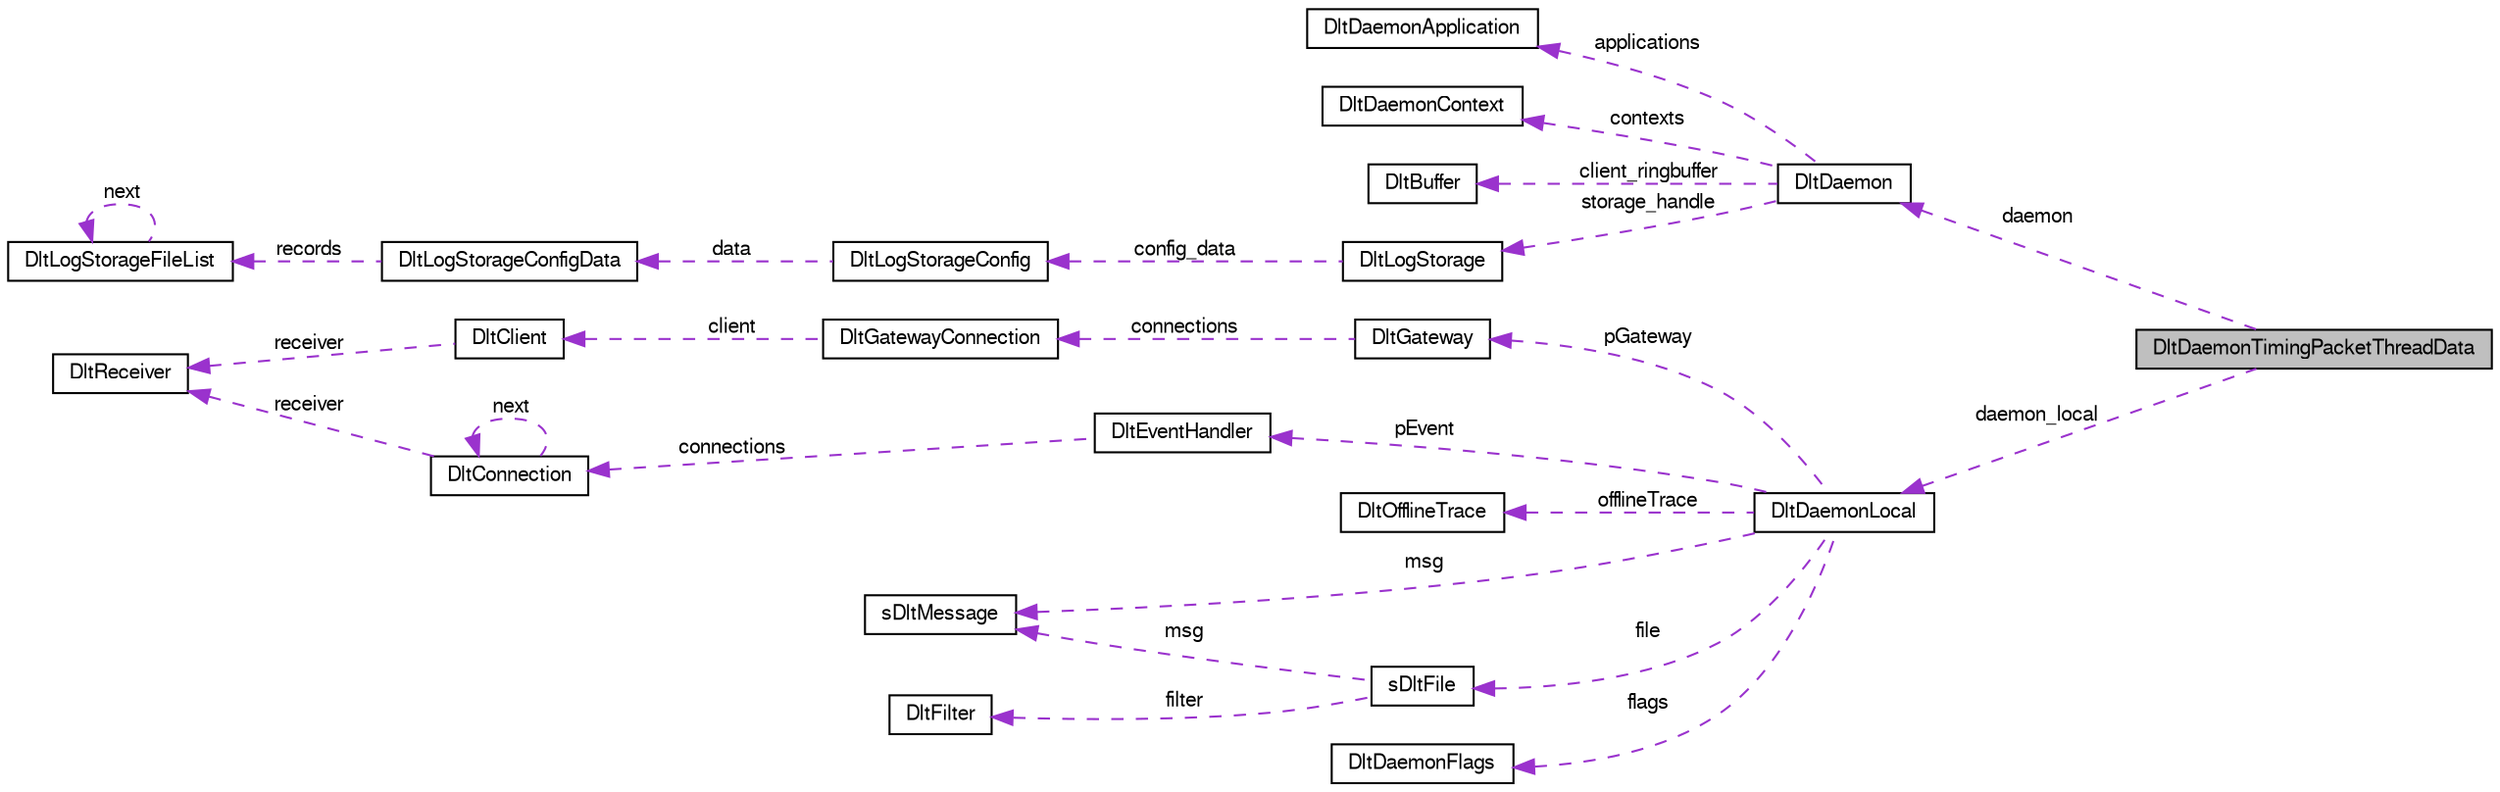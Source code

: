 digraph "DltDaemonTimingPacketThreadData"
{
  edge [fontname="FreeSans",fontsize="10",labelfontname="FreeSans",labelfontsize="10"];
  node [fontname="FreeSans",fontsize="10",shape=record];
  rankdir="LR";
  Node1 [label="DltDaemonTimingPacketThreadData",height=0.2,width=0.4,color="black", fillcolor="grey75", style="filled", fontcolor="black"];
  Node2 -> Node1 [dir="back",color="darkorchid3",fontsize="10",style="dashed",label=" daemon" ,fontname="FreeSans"];
  Node2 [label="DltDaemon",height=0.2,width=0.4,color="black", fillcolor="white", style="filled",URL="$struct_dlt_daemon.html"];
  Node3 -> Node2 [dir="back",color="darkorchid3",fontsize="10",style="dashed",label=" applications" ,fontname="FreeSans"];
  Node3 [label="DltDaemonApplication",height=0.2,width=0.4,color="black", fillcolor="white", style="filled",URL="$struct_dlt_daemon_application.html"];
  Node4 -> Node2 [dir="back",color="darkorchid3",fontsize="10",style="dashed",label=" contexts" ,fontname="FreeSans"];
  Node4 [label="DltDaemonContext",height=0.2,width=0.4,color="black", fillcolor="white", style="filled",URL="$struct_dlt_daemon_context.html"];
  Node5 -> Node2 [dir="back",color="darkorchid3",fontsize="10",style="dashed",label=" client_ringbuffer" ,fontname="FreeSans"];
  Node5 [label="DltBuffer",height=0.2,width=0.4,color="black", fillcolor="white", style="filled",URL="$struct_dlt_buffer.html"];
  Node6 -> Node2 [dir="back",color="darkorchid3",fontsize="10",style="dashed",label=" storage_handle" ,fontname="FreeSans"];
  Node6 [label="DltLogStorage",height=0.2,width=0.4,color="black", fillcolor="white", style="filled",URL="$struct_dlt_log_storage.html"];
  Node7 -> Node6 [dir="back",color="darkorchid3",fontsize="10",style="dashed",label=" config_data" ,fontname="FreeSans"];
  Node7 [label="DltLogStorageConfig",height=0.2,width=0.4,color="black", fillcolor="white", style="filled",URL="$struct_dlt_log_storage_config.html"];
  Node8 -> Node7 [dir="back",color="darkorchid3",fontsize="10",style="dashed",label=" data" ,fontname="FreeSans"];
  Node8 [label="DltLogStorageConfigData",height=0.2,width=0.4,color="black", fillcolor="white", style="filled",URL="$struct_dlt_log_storage_config_data.html"];
  Node9 -> Node8 [dir="back",color="darkorchid3",fontsize="10",style="dashed",label=" records" ,fontname="FreeSans"];
  Node9 [label="DltLogStorageFileList",height=0.2,width=0.4,color="black", fillcolor="white", style="filled",URL="$struct_dlt_log_storage_file_list.html"];
  Node9 -> Node9 [dir="back",color="darkorchid3",fontsize="10",style="dashed",label=" next" ,fontname="FreeSans"];
  Node10 -> Node1 [dir="back",color="darkorchid3",fontsize="10",style="dashed",label=" daemon_local" ,fontname="FreeSans"];
  Node10 [label="DltDaemonLocal",height=0.2,width=0.4,color="black", fillcolor="white", style="filled",URL="$struct_dlt_daemon_local.html"];
  Node11 -> Node10 [dir="back",color="darkorchid3",fontsize="10",style="dashed",label=" pGateway" ,fontname="FreeSans"];
  Node11 [label="DltGateway",height=0.2,width=0.4,color="black", fillcolor="white", style="filled",URL="$struct_dlt_gateway.html"];
  Node12 -> Node11 [dir="back",color="darkorchid3",fontsize="10",style="dashed",label=" connections" ,fontname="FreeSans"];
  Node12 [label="DltGatewayConnection",height=0.2,width=0.4,color="black", fillcolor="white", style="filled",URL="$struct_dlt_gateway_connection.html"];
  Node13 -> Node12 [dir="back",color="darkorchid3",fontsize="10",style="dashed",label=" client" ,fontname="FreeSans"];
  Node13 [label="DltClient",height=0.2,width=0.4,color="black", fillcolor="white", style="filled",URL="$struct_dlt_client.html"];
  Node14 -> Node13 [dir="back",color="darkorchid3",fontsize="10",style="dashed",label=" receiver" ,fontname="FreeSans"];
  Node14 [label="DltReceiver",height=0.2,width=0.4,color="black", fillcolor="white", style="filled",URL="$struct_dlt_receiver.html"];
  Node15 -> Node10 [dir="back",color="darkorchid3",fontsize="10",style="dashed",label=" offlineTrace" ,fontname="FreeSans"];
  Node15 [label="DltOfflineTrace",height=0.2,width=0.4,color="black", fillcolor="white", style="filled",URL="$struct_dlt_offline_trace.html"];
  Node16 -> Node10 [dir="back",color="darkorchid3",fontsize="10",style="dashed",label=" msg" ,fontname="FreeSans"];
  Node16 [label="sDltMessage",height=0.2,width=0.4,color="black", fillcolor="white", style="filled",URL="$structs_dlt_message.html"];
  Node17 -> Node10 [dir="back",color="darkorchid3",fontsize="10",style="dashed",label=" file" ,fontname="FreeSans"];
  Node17 [label="sDltFile",height=0.2,width=0.4,color="black", fillcolor="white", style="filled",URL="$structs_dlt_file.html"];
  Node16 -> Node17 [dir="back",color="darkorchid3",fontsize="10",style="dashed",label=" msg" ,fontname="FreeSans"];
  Node18 -> Node17 [dir="back",color="darkorchid3",fontsize="10",style="dashed",label=" filter" ,fontname="FreeSans"];
  Node18 [label="DltFilter",height=0.2,width=0.4,color="black", fillcolor="white", style="filled",URL="$struct_dlt_filter.html"];
  Node19 -> Node10 [dir="back",color="darkorchid3",fontsize="10",style="dashed",label=" flags" ,fontname="FreeSans"];
  Node19 [label="DltDaemonFlags",height=0.2,width=0.4,color="black", fillcolor="white", style="filled",URL="$struct_dlt_daemon_flags.html"];
  Node20 -> Node10 [dir="back",color="darkorchid3",fontsize="10",style="dashed",label=" pEvent" ,fontname="FreeSans"];
  Node20 [label="DltEventHandler",height=0.2,width=0.4,color="black", fillcolor="white", style="filled",URL="$struct_dlt_event_handler.html"];
  Node21 -> Node20 [dir="back",color="darkorchid3",fontsize="10",style="dashed",label=" connections" ,fontname="FreeSans"];
  Node21 [label="DltConnection",height=0.2,width=0.4,color="black", fillcolor="white", style="filled",URL="$struct_dlt_connection.html"];
  Node21 -> Node21 [dir="back",color="darkorchid3",fontsize="10",style="dashed",label=" next" ,fontname="FreeSans"];
  Node14 -> Node21 [dir="back",color="darkorchid3",fontsize="10",style="dashed",label=" receiver" ,fontname="FreeSans"];
}
